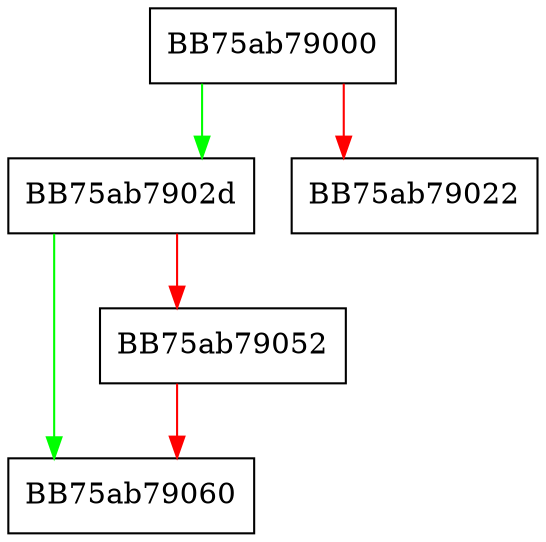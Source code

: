 digraph GetResource {
  node [shape="box"];
  graph [splines=ortho];
  BB75ab79000 -> BB75ab7902d [color="green"];
  BB75ab79000 -> BB75ab79022 [color="red"];
  BB75ab7902d -> BB75ab79060 [color="green"];
  BB75ab7902d -> BB75ab79052 [color="red"];
  BB75ab79052 -> BB75ab79060 [color="red"];
}